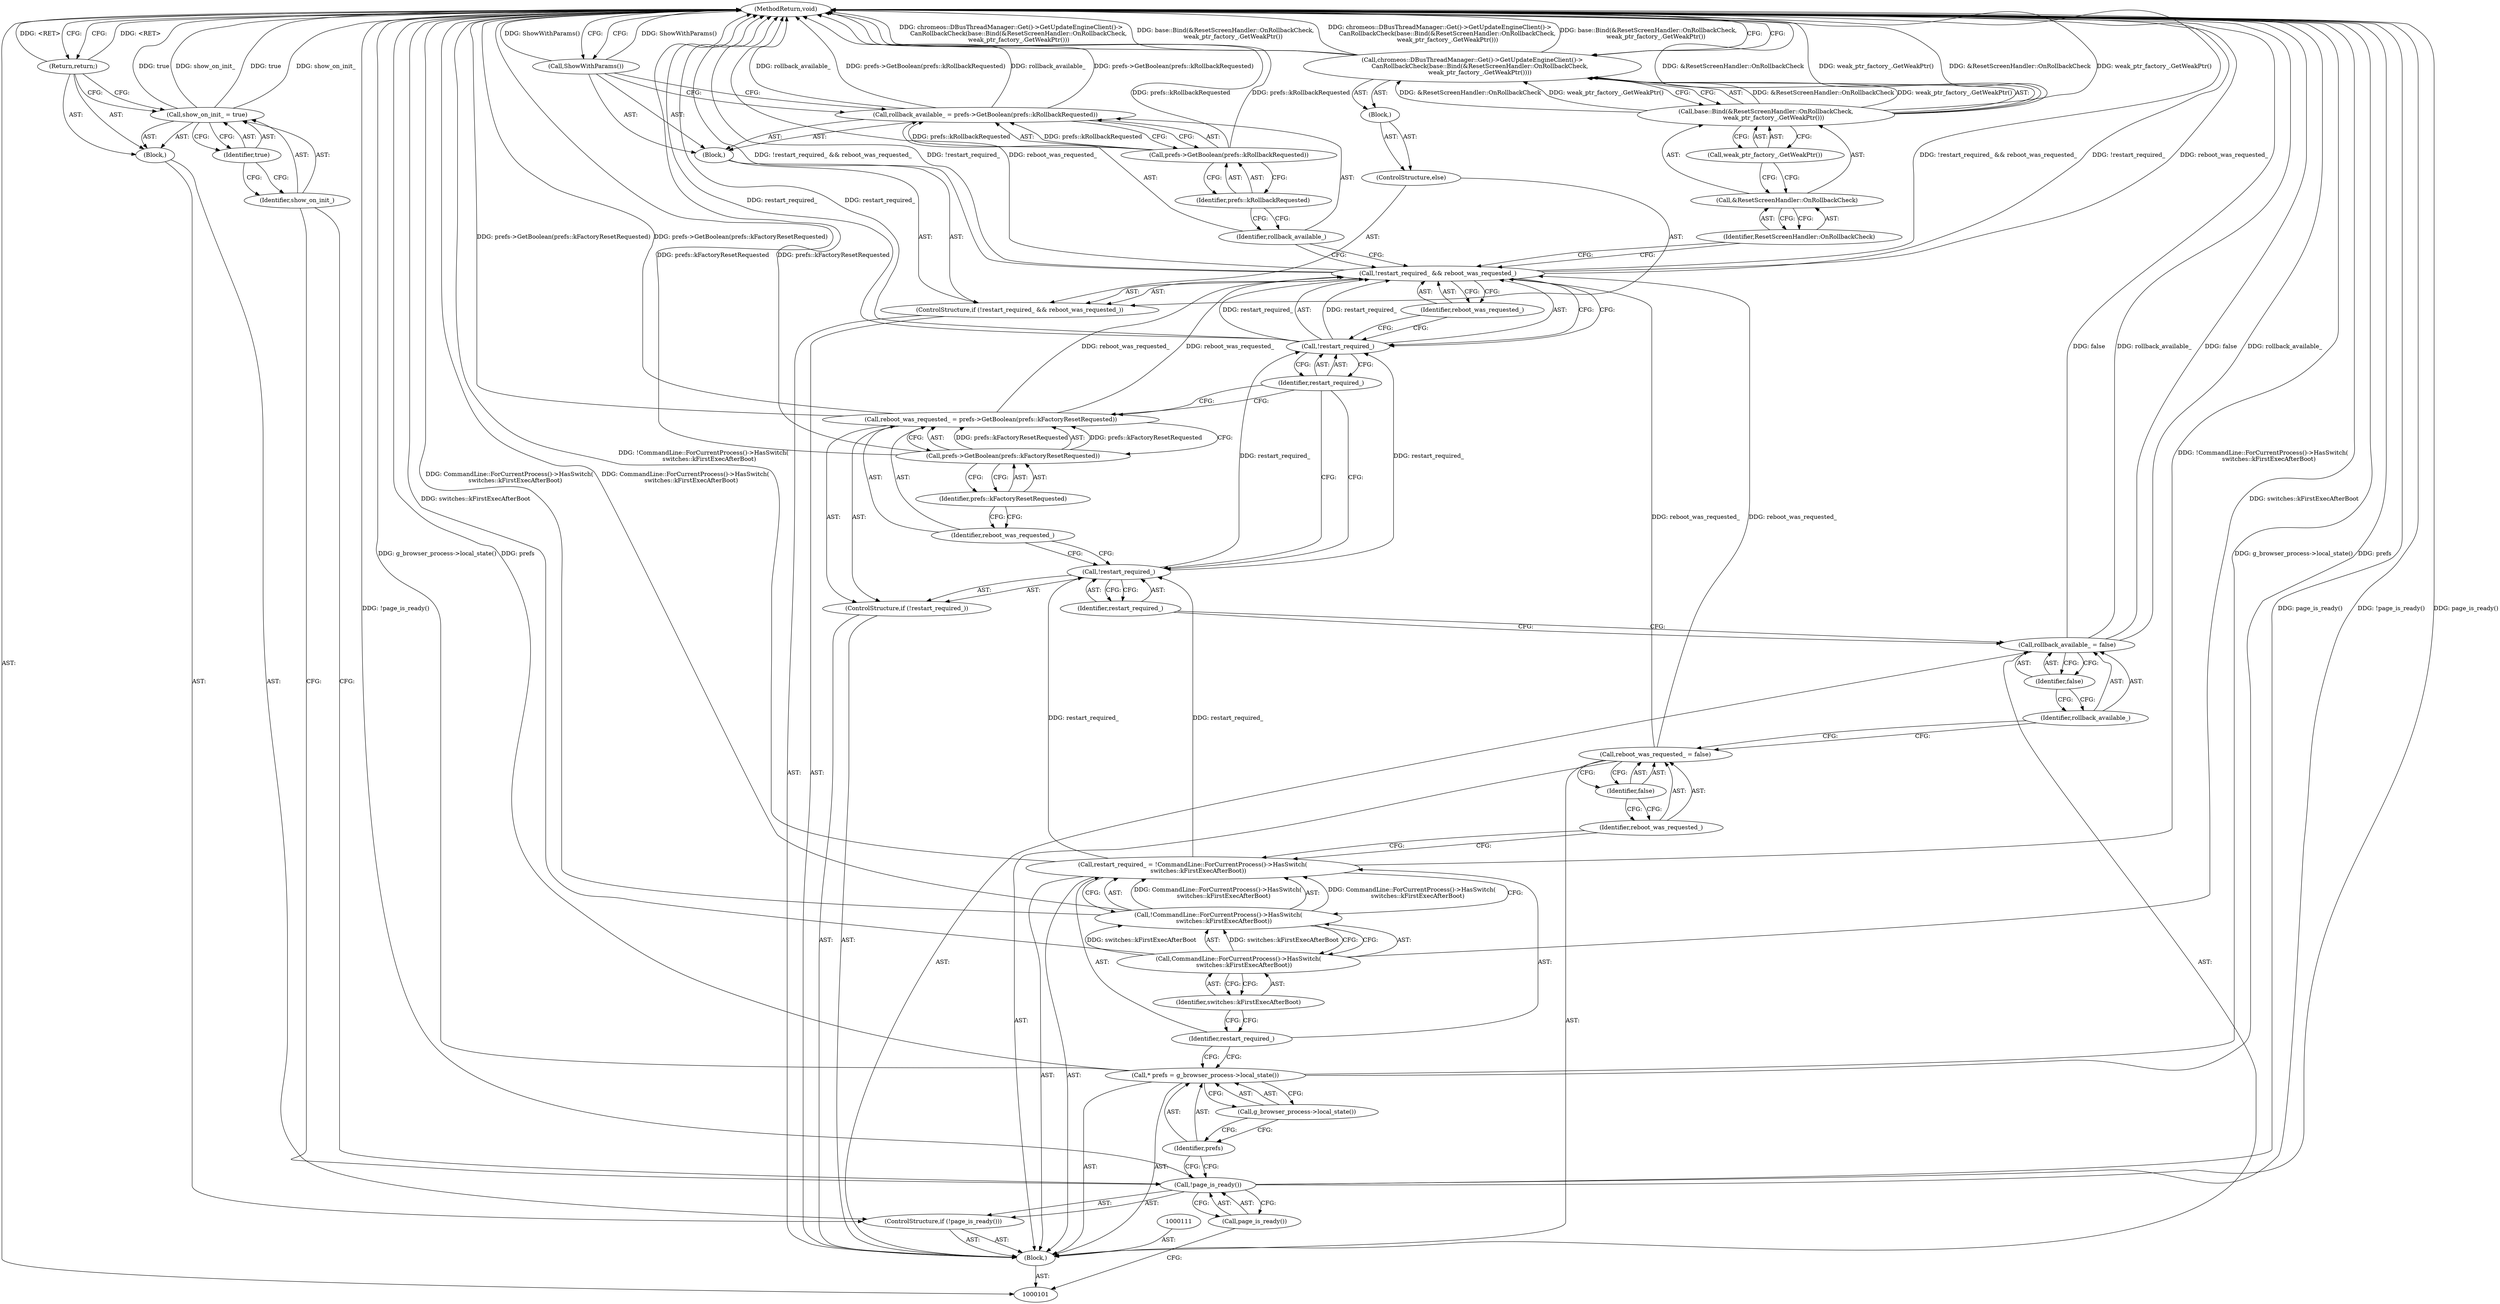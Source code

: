 digraph "1_Chrome_90556c5c9d0a274cc823b713544e9b6064e205cd" {
"1000151" [label="(MethodReturn,void)"];
"1000102" [label="(Block,)"];
"1000120" [label="(Call,reboot_was_requested_ = false)"];
"1000121" [label="(Identifier,reboot_was_requested_)"];
"1000122" [label="(Identifier,false)"];
"1000125" [label="(Identifier,false)"];
"1000123" [label="(Call,rollback_available_ = false)"];
"1000124" [label="(Identifier,rollback_available_)"];
"1000126" [label="(ControlStructure,if (!restart_required_))"];
"1000127" [label="(Call,!restart_required_)"];
"1000128" [label="(Identifier,restart_required_)"];
"1000131" [label="(Call,prefs->GetBoolean(prefs::kFactoryResetRequested))"];
"1000132" [label="(Identifier,prefs::kFactoryResetRequested)"];
"1000129" [label="(Call,reboot_was_requested_ = prefs->GetBoolean(prefs::kFactoryResetRequested))"];
"1000130" [label="(Identifier,reboot_was_requested_)"];
"1000133" [label="(ControlStructure,if (!restart_required_ && reboot_was_requested_))"];
"1000137" [label="(Identifier,reboot_was_requested_)"];
"1000138" [label="(Block,)"];
"1000134" [label="(Call,!restart_required_ && reboot_was_requested_)"];
"1000135" [label="(Call,!restart_required_)"];
"1000136" [label="(Identifier,restart_required_)"];
"1000141" [label="(Call,prefs->GetBoolean(prefs::kRollbackRequested))"];
"1000142" [label="(Identifier,prefs::kRollbackRequested)"];
"1000139" [label="(Call,rollback_available_ = prefs->GetBoolean(prefs::kRollbackRequested))"];
"1000140" [label="(Identifier,rollback_available_)"];
"1000143" [label="(Call,ShowWithParams())"];
"1000144" [label="(ControlStructure,else)"];
"1000145" [label="(Block,)"];
"1000146" [label="(Call,chromeos::DBusThreadManager::Get()->GetUpdateEngineClient()->\n        CanRollbackCheck(base::Bind(&ResetScreenHandler::OnRollbackCheck,\n        weak_ptr_factory_.GetWeakPtr())))"];
"1000147" [label="(Call,base::Bind(&ResetScreenHandler::OnRollbackCheck,\n        weak_ptr_factory_.GetWeakPtr()))"];
"1000148" [label="(Call,&ResetScreenHandler::OnRollbackCheck)"];
"1000149" [label="(Identifier,ResetScreenHandler::OnRollbackCheck)"];
"1000103" [label="(ControlStructure,if (!page_is_ready()))"];
"1000106" [label="(Block,)"];
"1000104" [label="(Call,!page_is_ready())"];
"1000105" [label="(Call,page_is_ready())"];
"1000150" [label="(Call,weak_ptr_factory_.GetWeakPtr())"];
"1000109" [label="(Identifier,true)"];
"1000107" [label="(Call,show_on_init_ = true)"];
"1000108" [label="(Identifier,show_on_init_)"];
"1000110" [label="(Return,return;)"];
"1000112" [label="(Call,* prefs = g_browser_process->local_state())"];
"1000113" [label="(Identifier,prefs)"];
"1000114" [label="(Call,g_browser_process->local_state())"];
"1000115" [label="(Call,restart_required_ = !CommandLine::ForCurrentProcess()->HasSwitch(\n      switches::kFirstExecAfterBoot))"];
"1000116" [label="(Identifier,restart_required_)"];
"1000117" [label="(Call,!CommandLine::ForCurrentProcess()->HasSwitch(\n      switches::kFirstExecAfterBoot))"];
"1000118" [label="(Call,CommandLine::ForCurrentProcess()->HasSwitch(\n      switches::kFirstExecAfterBoot))"];
"1000119" [label="(Identifier,switches::kFirstExecAfterBoot)"];
"1000151" -> "1000101"  [label="AST: "];
"1000151" -> "1000110"  [label="CFG: "];
"1000151" -> "1000143"  [label="CFG: "];
"1000151" -> "1000146"  [label="CFG: "];
"1000115" -> "1000151"  [label="DDG: !CommandLine::ForCurrentProcess()->HasSwitch(\n      switches::kFirstExecAfterBoot)"];
"1000141" -> "1000151"  [label="DDG: prefs::kRollbackRequested"];
"1000123" -> "1000151"  [label="DDG: false"];
"1000123" -> "1000151"  [label="DDG: rollback_available_"];
"1000107" -> "1000151"  [label="DDG: show_on_init_"];
"1000107" -> "1000151"  [label="DDG: true"];
"1000104" -> "1000151"  [label="DDG: !page_is_ready()"];
"1000104" -> "1000151"  [label="DDG: page_is_ready()"];
"1000112" -> "1000151"  [label="DDG: g_browser_process->local_state()"];
"1000112" -> "1000151"  [label="DDG: prefs"];
"1000139" -> "1000151"  [label="DDG: rollback_available_"];
"1000139" -> "1000151"  [label="DDG: prefs->GetBoolean(prefs::kRollbackRequested)"];
"1000147" -> "1000151"  [label="DDG: &ResetScreenHandler::OnRollbackCheck"];
"1000147" -> "1000151"  [label="DDG: weak_ptr_factory_.GetWeakPtr()"];
"1000117" -> "1000151"  [label="DDG: CommandLine::ForCurrentProcess()->HasSwitch(\n      switches::kFirstExecAfterBoot)"];
"1000118" -> "1000151"  [label="DDG: switches::kFirstExecAfterBoot"];
"1000146" -> "1000151"  [label="DDG: chromeos::DBusThreadManager::Get()->GetUpdateEngineClient()->\n        CanRollbackCheck(base::Bind(&ResetScreenHandler::OnRollbackCheck,\n        weak_ptr_factory_.GetWeakPtr()))"];
"1000146" -> "1000151"  [label="DDG: base::Bind(&ResetScreenHandler::OnRollbackCheck,\n        weak_ptr_factory_.GetWeakPtr())"];
"1000131" -> "1000151"  [label="DDG: prefs::kFactoryResetRequested"];
"1000134" -> "1000151"  [label="DDG: !restart_required_ && reboot_was_requested_"];
"1000134" -> "1000151"  [label="DDG: !restart_required_"];
"1000134" -> "1000151"  [label="DDG: reboot_was_requested_"];
"1000143" -> "1000151"  [label="DDG: ShowWithParams()"];
"1000135" -> "1000151"  [label="DDG: restart_required_"];
"1000129" -> "1000151"  [label="DDG: prefs->GetBoolean(prefs::kFactoryResetRequested)"];
"1000110" -> "1000151"  [label="DDG: <RET>"];
"1000102" -> "1000101"  [label="AST: "];
"1000103" -> "1000102"  [label="AST: "];
"1000111" -> "1000102"  [label="AST: "];
"1000112" -> "1000102"  [label="AST: "];
"1000115" -> "1000102"  [label="AST: "];
"1000120" -> "1000102"  [label="AST: "];
"1000123" -> "1000102"  [label="AST: "];
"1000126" -> "1000102"  [label="AST: "];
"1000133" -> "1000102"  [label="AST: "];
"1000120" -> "1000102"  [label="AST: "];
"1000120" -> "1000122"  [label="CFG: "];
"1000121" -> "1000120"  [label="AST: "];
"1000122" -> "1000120"  [label="AST: "];
"1000124" -> "1000120"  [label="CFG: "];
"1000120" -> "1000134"  [label="DDG: reboot_was_requested_"];
"1000121" -> "1000120"  [label="AST: "];
"1000121" -> "1000115"  [label="CFG: "];
"1000122" -> "1000121"  [label="CFG: "];
"1000122" -> "1000120"  [label="AST: "];
"1000122" -> "1000121"  [label="CFG: "];
"1000120" -> "1000122"  [label="CFG: "];
"1000125" -> "1000123"  [label="AST: "];
"1000125" -> "1000124"  [label="CFG: "];
"1000123" -> "1000125"  [label="CFG: "];
"1000123" -> "1000102"  [label="AST: "];
"1000123" -> "1000125"  [label="CFG: "];
"1000124" -> "1000123"  [label="AST: "];
"1000125" -> "1000123"  [label="AST: "];
"1000128" -> "1000123"  [label="CFG: "];
"1000123" -> "1000151"  [label="DDG: false"];
"1000123" -> "1000151"  [label="DDG: rollback_available_"];
"1000124" -> "1000123"  [label="AST: "];
"1000124" -> "1000120"  [label="CFG: "];
"1000125" -> "1000124"  [label="CFG: "];
"1000126" -> "1000102"  [label="AST: "];
"1000127" -> "1000126"  [label="AST: "];
"1000129" -> "1000126"  [label="AST: "];
"1000127" -> "1000126"  [label="AST: "];
"1000127" -> "1000128"  [label="CFG: "];
"1000128" -> "1000127"  [label="AST: "];
"1000130" -> "1000127"  [label="CFG: "];
"1000136" -> "1000127"  [label="CFG: "];
"1000115" -> "1000127"  [label="DDG: restart_required_"];
"1000127" -> "1000135"  [label="DDG: restart_required_"];
"1000128" -> "1000127"  [label="AST: "];
"1000128" -> "1000123"  [label="CFG: "];
"1000127" -> "1000128"  [label="CFG: "];
"1000131" -> "1000129"  [label="AST: "];
"1000131" -> "1000132"  [label="CFG: "];
"1000132" -> "1000131"  [label="AST: "];
"1000129" -> "1000131"  [label="CFG: "];
"1000131" -> "1000151"  [label="DDG: prefs::kFactoryResetRequested"];
"1000131" -> "1000129"  [label="DDG: prefs::kFactoryResetRequested"];
"1000132" -> "1000131"  [label="AST: "];
"1000132" -> "1000130"  [label="CFG: "];
"1000131" -> "1000132"  [label="CFG: "];
"1000129" -> "1000126"  [label="AST: "];
"1000129" -> "1000131"  [label="CFG: "];
"1000130" -> "1000129"  [label="AST: "];
"1000131" -> "1000129"  [label="AST: "];
"1000136" -> "1000129"  [label="CFG: "];
"1000129" -> "1000151"  [label="DDG: prefs->GetBoolean(prefs::kFactoryResetRequested)"];
"1000131" -> "1000129"  [label="DDG: prefs::kFactoryResetRequested"];
"1000129" -> "1000134"  [label="DDG: reboot_was_requested_"];
"1000130" -> "1000129"  [label="AST: "];
"1000130" -> "1000127"  [label="CFG: "];
"1000132" -> "1000130"  [label="CFG: "];
"1000133" -> "1000102"  [label="AST: "];
"1000134" -> "1000133"  [label="AST: "];
"1000138" -> "1000133"  [label="AST: "];
"1000144" -> "1000133"  [label="AST: "];
"1000137" -> "1000134"  [label="AST: "];
"1000137" -> "1000135"  [label="CFG: "];
"1000134" -> "1000137"  [label="CFG: "];
"1000138" -> "1000133"  [label="AST: "];
"1000139" -> "1000138"  [label="AST: "];
"1000143" -> "1000138"  [label="AST: "];
"1000134" -> "1000133"  [label="AST: "];
"1000134" -> "1000135"  [label="CFG: "];
"1000134" -> "1000137"  [label="CFG: "];
"1000135" -> "1000134"  [label="AST: "];
"1000137" -> "1000134"  [label="AST: "];
"1000140" -> "1000134"  [label="CFG: "];
"1000149" -> "1000134"  [label="CFG: "];
"1000134" -> "1000151"  [label="DDG: !restart_required_ && reboot_was_requested_"];
"1000134" -> "1000151"  [label="DDG: !restart_required_"];
"1000134" -> "1000151"  [label="DDG: reboot_was_requested_"];
"1000135" -> "1000134"  [label="DDG: restart_required_"];
"1000129" -> "1000134"  [label="DDG: reboot_was_requested_"];
"1000120" -> "1000134"  [label="DDG: reboot_was_requested_"];
"1000135" -> "1000134"  [label="AST: "];
"1000135" -> "1000136"  [label="CFG: "];
"1000136" -> "1000135"  [label="AST: "];
"1000137" -> "1000135"  [label="CFG: "];
"1000134" -> "1000135"  [label="CFG: "];
"1000135" -> "1000151"  [label="DDG: restart_required_"];
"1000135" -> "1000134"  [label="DDG: restart_required_"];
"1000127" -> "1000135"  [label="DDG: restart_required_"];
"1000136" -> "1000135"  [label="AST: "];
"1000136" -> "1000129"  [label="CFG: "];
"1000136" -> "1000127"  [label="CFG: "];
"1000135" -> "1000136"  [label="CFG: "];
"1000141" -> "1000139"  [label="AST: "];
"1000141" -> "1000142"  [label="CFG: "];
"1000142" -> "1000141"  [label="AST: "];
"1000139" -> "1000141"  [label="CFG: "];
"1000141" -> "1000151"  [label="DDG: prefs::kRollbackRequested"];
"1000141" -> "1000139"  [label="DDG: prefs::kRollbackRequested"];
"1000142" -> "1000141"  [label="AST: "];
"1000142" -> "1000140"  [label="CFG: "];
"1000141" -> "1000142"  [label="CFG: "];
"1000139" -> "1000138"  [label="AST: "];
"1000139" -> "1000141"  [label="CFG: "];
"1000140" -> "1000139"  [label="AST: "];
"1000141" -> "1000139"  [label="AST: "];
"1000143" -> "1000139"  [label="CFG: "];
"1000139" -> "1000151"  [label="DDG: rollback_available_"];
"1000139" -> "1000151"  [label="DDG: prefs->GetBoolean(prefs::kRollbackRequested)"];
"1000141" -> "1000139"  [label="DDG: prefs::kRollbackRequested"];
"1000140" -> "1000139"  [label="AST: "];
"1000140" -> "1000134"  [label="CFG: "];
"1000142" -> "1000140"  [label="CFG: "];
"1000143" -> "1000138"  [label="AST: "];
"1000143" -> "1000139"  [label="CFG: "];
"1000151" -> "1000143"  [label="CFG: "];
"1000143" -> "1000151"  [label="DDG: ShowWithParams()"];
"1000144" -> "1000133"  [label="AST: "];
"1000145" -> "1000144"  [label="AST: "];
"1000145" -> "1000144"  [label="AST: "];
"1000146" -> "1000145"  [label="AST: "];
"1000146" -> "1000145"  [label="AST: "];
"1000146" -> "1000147"  [label="CFG: "];
"1000147" -> "1000146"  [label="AST: "];
"1000151" -> "1000146"  [label="CFG: "];
"1000146" -> "1000151"  [label="DDG: chromeos::DBusThreadManager::Get()->GetUpdateEngineClient()->\n        CanRollbackCheck(base::Bind(&ResetScreenHandler::OnRollbackCheck,\n        weak_ptr_factory_.GetWeakPtr()))"];
"1000146" -> "1000151"  [label="DDG: base::Bind(&ResetScreenHandler::OnRollbackCheck,\n        weak_ptr_factory_.GetWeakPtr())"];
"1000147" -> "1000146"  [label="DDG: &ResetScreenHandler::OnRollbackCheck"];
"1000147" -> "1000146"  [label="DDG: weak_ptr_factory_.GetWeakPtr()"];
"1000147" -> "1000146"  [label="AST: "];
"1000147" -> "1000150"  [label="CFG: "];
"1000148" -> "1000147"  [label="AST: "];
"1000150" -> "1000147"  [label="AST: "];
"1000146" -> "1000147"  [label="CFG: "];
"1000147" -> "1000151"  [label="DDG: &ResetScreenHandler::OnRollbackCheck"];
"1000147" -> "1000151"  [label="DDG: weak_ptr_factory_.GetWeakPtr()"];
"1000147" -> "1000146"  [label="DDG: &ResetScreenHandler::OnRollbackCheck"];
"1000147" -> "1000146"  [label="DDG: weak_ptr_factory_.GetWeakPtr()"];
"1000148" -> "1000147"  [label="AST: "];
"1000148" -> "1000149"  [label="CFG: "];
"1000149" -> "1000148"  [label="AST: "];
"1000150" -> "1000148"  [label="CFG: "];
"1000149" -> "1000148"  [label="AST: "];
"1000149" -> "1000134"  [label="CFG: "];
"1000148" -> "1000149"  [label="CFG: "];
"1000103" -> "1000102"  [label="AST: "];
"1000104" -> "1000103"  [label="AST: "];
"1000106" -> "1000103"  [label="AST: "];
"1000106" -> "1000103"  [label="AST: "];
"1000107" -> "1000106"  [label="AST: "];
"1000110" -> "1000106"  [label="AST: "];
"1000104" -> "1000103"  [label="AST: "];
"1000104" -> "1000105"  [label="CFG: "];
"1000105" -> "1000104"  [label="AST: "];
"1000108" -> "1000104"  [label="CFG: "];
"1000113" -> "1000104"  [label="CFG: "];
"1000104" -> "1000151"  [label="DDG: !page_is_ready()"];
"1000104" -> "1000151"  [label="DDG: page_is_ready()"];
"1000105" -> "1000104"  [label="AST: "];
"1000105" -> "1000101"  [label="CFG: "];
"1000104" -> "1000105"  [label="CFG: "];
"1000150" -> "1000147"  [label="AST: "];
"1000150" -> "1000148"  [label="CFG: "];
"1000147" -> "1000150"  [label="CFG: "];
"1000109" -> "1000107"  [label="AST: "];
"1000109" -> "1000108"  [label="CFG: "];
"1000107" -> "1000109"  [label="CFG: "];
"1000107" -> "1000106"  [label="AST: "];
"1000107" -> "1000109"  [label="CFG: "];
"1000108" -> "1000107"  [label="AST: "];
"1000109" -> "1000107"  [label="AST: "];
"1000110" -> "1000107"  [label="CFG: "];
"1000107" -> "1000151"  [label="DDG: show_on_init_"];
"1000107" -> "1000151"  [label="DDG: true"];
"1000108" -> "1000107"  [label="AST: "];
"1000108" -> "1000104"  [label="CFG: "];
"1000109" -> "1000108"  [label="CFG: "];
"1000110" -> "1000106"  [label="AST: "];
"1000110" -> "1000107"  [label="CFG: "];
"1000151" -> "1000110"  [label="CFG: "];
"1000110" -> "1000151"  [label="DDG: <RET>"];
"1000112" -> "1000102"  [label="AST: "];
"1000112" -> "1000114"  [label="CFG: "];
"1000113" -> "1000112"  [label="AST: "];
"1000114" -> "1000112"  [label="AST: "];
"1000116" -> "1000112"  [label="CFG: "];
"1000112" -> "1000151"  [label="DDG: g_browser_process->local_state()"];
"1000112" -> "1000151"  [label="DDG: prefs"];
"1000113" -> "1000112"  [label="AST: "];
"1000113" -> "1000104"  [label="CFG: "];
"1000114" -> "1000113"  [label="CFG: "];
"1000114" -> "1000112"  [label="AST: "];
"1000114" -> "1000113"  [label="CFG: "];
"1000112" -> "1000114"  [label="CFG: "];
"1000115" -> "1000102"  [label="AST: "];
"1000115" -> "1000117"  [label="CFG: "];
"1000116" -> "1000115"  [label="AST: "];
"1000117" -> "1000115"  [label="AST: "];
"1000121" -> "1000115"  [label="CFG: "];
"1000115" -> "1000151"  [label="DDG: !CommandLine::ForCurrentProcess()->HasSwitch(\n      switches::kFirstExecAfterBoot)"];
"1000117" -> "1000115"  [label="DDG: CommandLine::ForCurrentProcess()->HasSwitch(\n      switches::kFirstExecAfterBoot)"];
"1000115" -> "1000127"  [label="DDG: restart_required_"];
"1000116" -> "1000115"  [label="AST: "];
"1000116" -> "1000112"  [label="CFG: "];
"1000119" -> "1000116"  [label="CFG: "];
"1000117" -> "1000115"  [label="AST: "];
"1000117" -> "1000118"  [label="CFG: "];
"1000118" -> "1000117"  [label="AST: "];
"1000115" -> "1000117"  [label="CFG: "];
"1000117" -> "1000151"  [label="DDG: CommandLine::ForCurrentProcess()->HasSwitch(\n      switches::kFirstExecAfterBoot)"];
"1000117" -> "1000115"  [label="DDG: CommandLine::ForCurrentProcess()->HasSwitch(\n      switches::kFirstExecAfterBoot)"];
"1000118" -> "1000117"  [label="DDG: switches::kFirstExecAfterBoot"];
"1000118" -> "1000117"  [label="AST: "];
"1000118" -> "1000119"  [label="CFG: "];
"1000119" -> "1000118"  [label="AST: "];
"1000117" -> "1000118"  [label="CFG: "];
"1000118" -> "1000151"  [label="DDG: switches::kFirstExecAfterBoot"];
"1000118" -> "1000117"  [label="DDG: switches::kFirstExecAfterBoot"];
"1000119" -> "1000118"  [label="AST: "];
"1000119" -> "1000116"  [label="CFG: "];
"1000118" -> "1000119"  [label="CFG: "];
}
